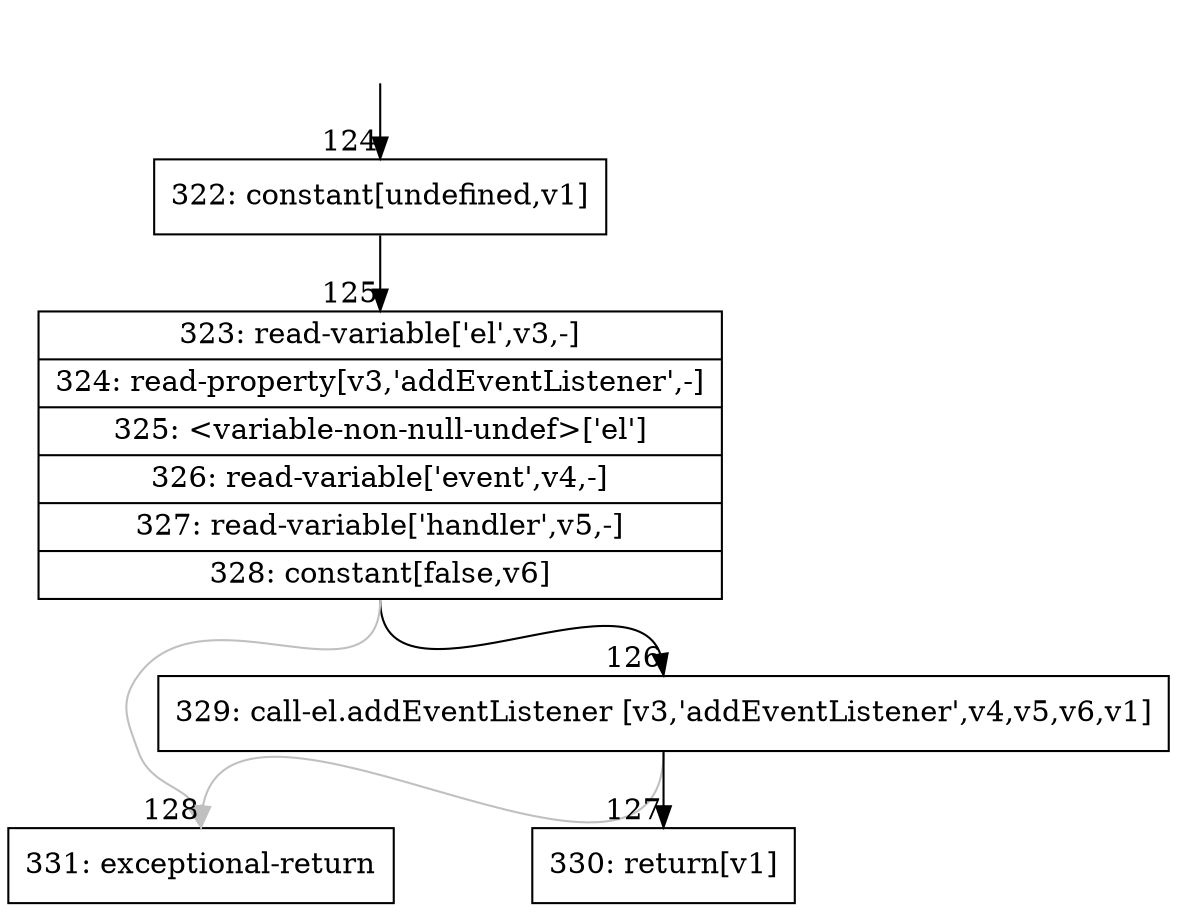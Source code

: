 digraph {
rankdir="TD"
BB_entry15[shape=none,label=""];
BB_entry15 -> BB124 [tailport=s, headport=n, headlabel="    124"]
BB124 [shape=record label="{322: constant[undefined,v1]}" ] 
BB124 -> BB125 [tailport=s, headport=n, headlabel="      125"]
BB125 [shape=record label="{323: read-variable['el',v3,-]|324: read-property[v3,'addEventListener',-]|325: \<variable-non-null-undef\>['el']|326: read-variable['event',v4,-]|327: read-variable['handler',v5,-]|328: constant[false,v6]}" ] 
BB125 -> BB126 [tailport=s, headport=n, headlabel="      126"]
BB125 -> BB128 [tailport=s, headport=n, color=gray, headlabel="      128"]
BB126 [shape=record label="{329: call-el.addEventListener [v3,'addEventListener',v4,v5,v6,v1]}" ] 
BB126 -> BB127 [tailport=s, headport=n, headlabel="      127"]
BB126 -> BB128 [tailport=s, headport=n, color=gray]
BB127 [shape=record label="{330: return[v1]}" ] 
BB128 [shape=record label="{331: exceptional-return}" ] 
//#$~ 99
}
